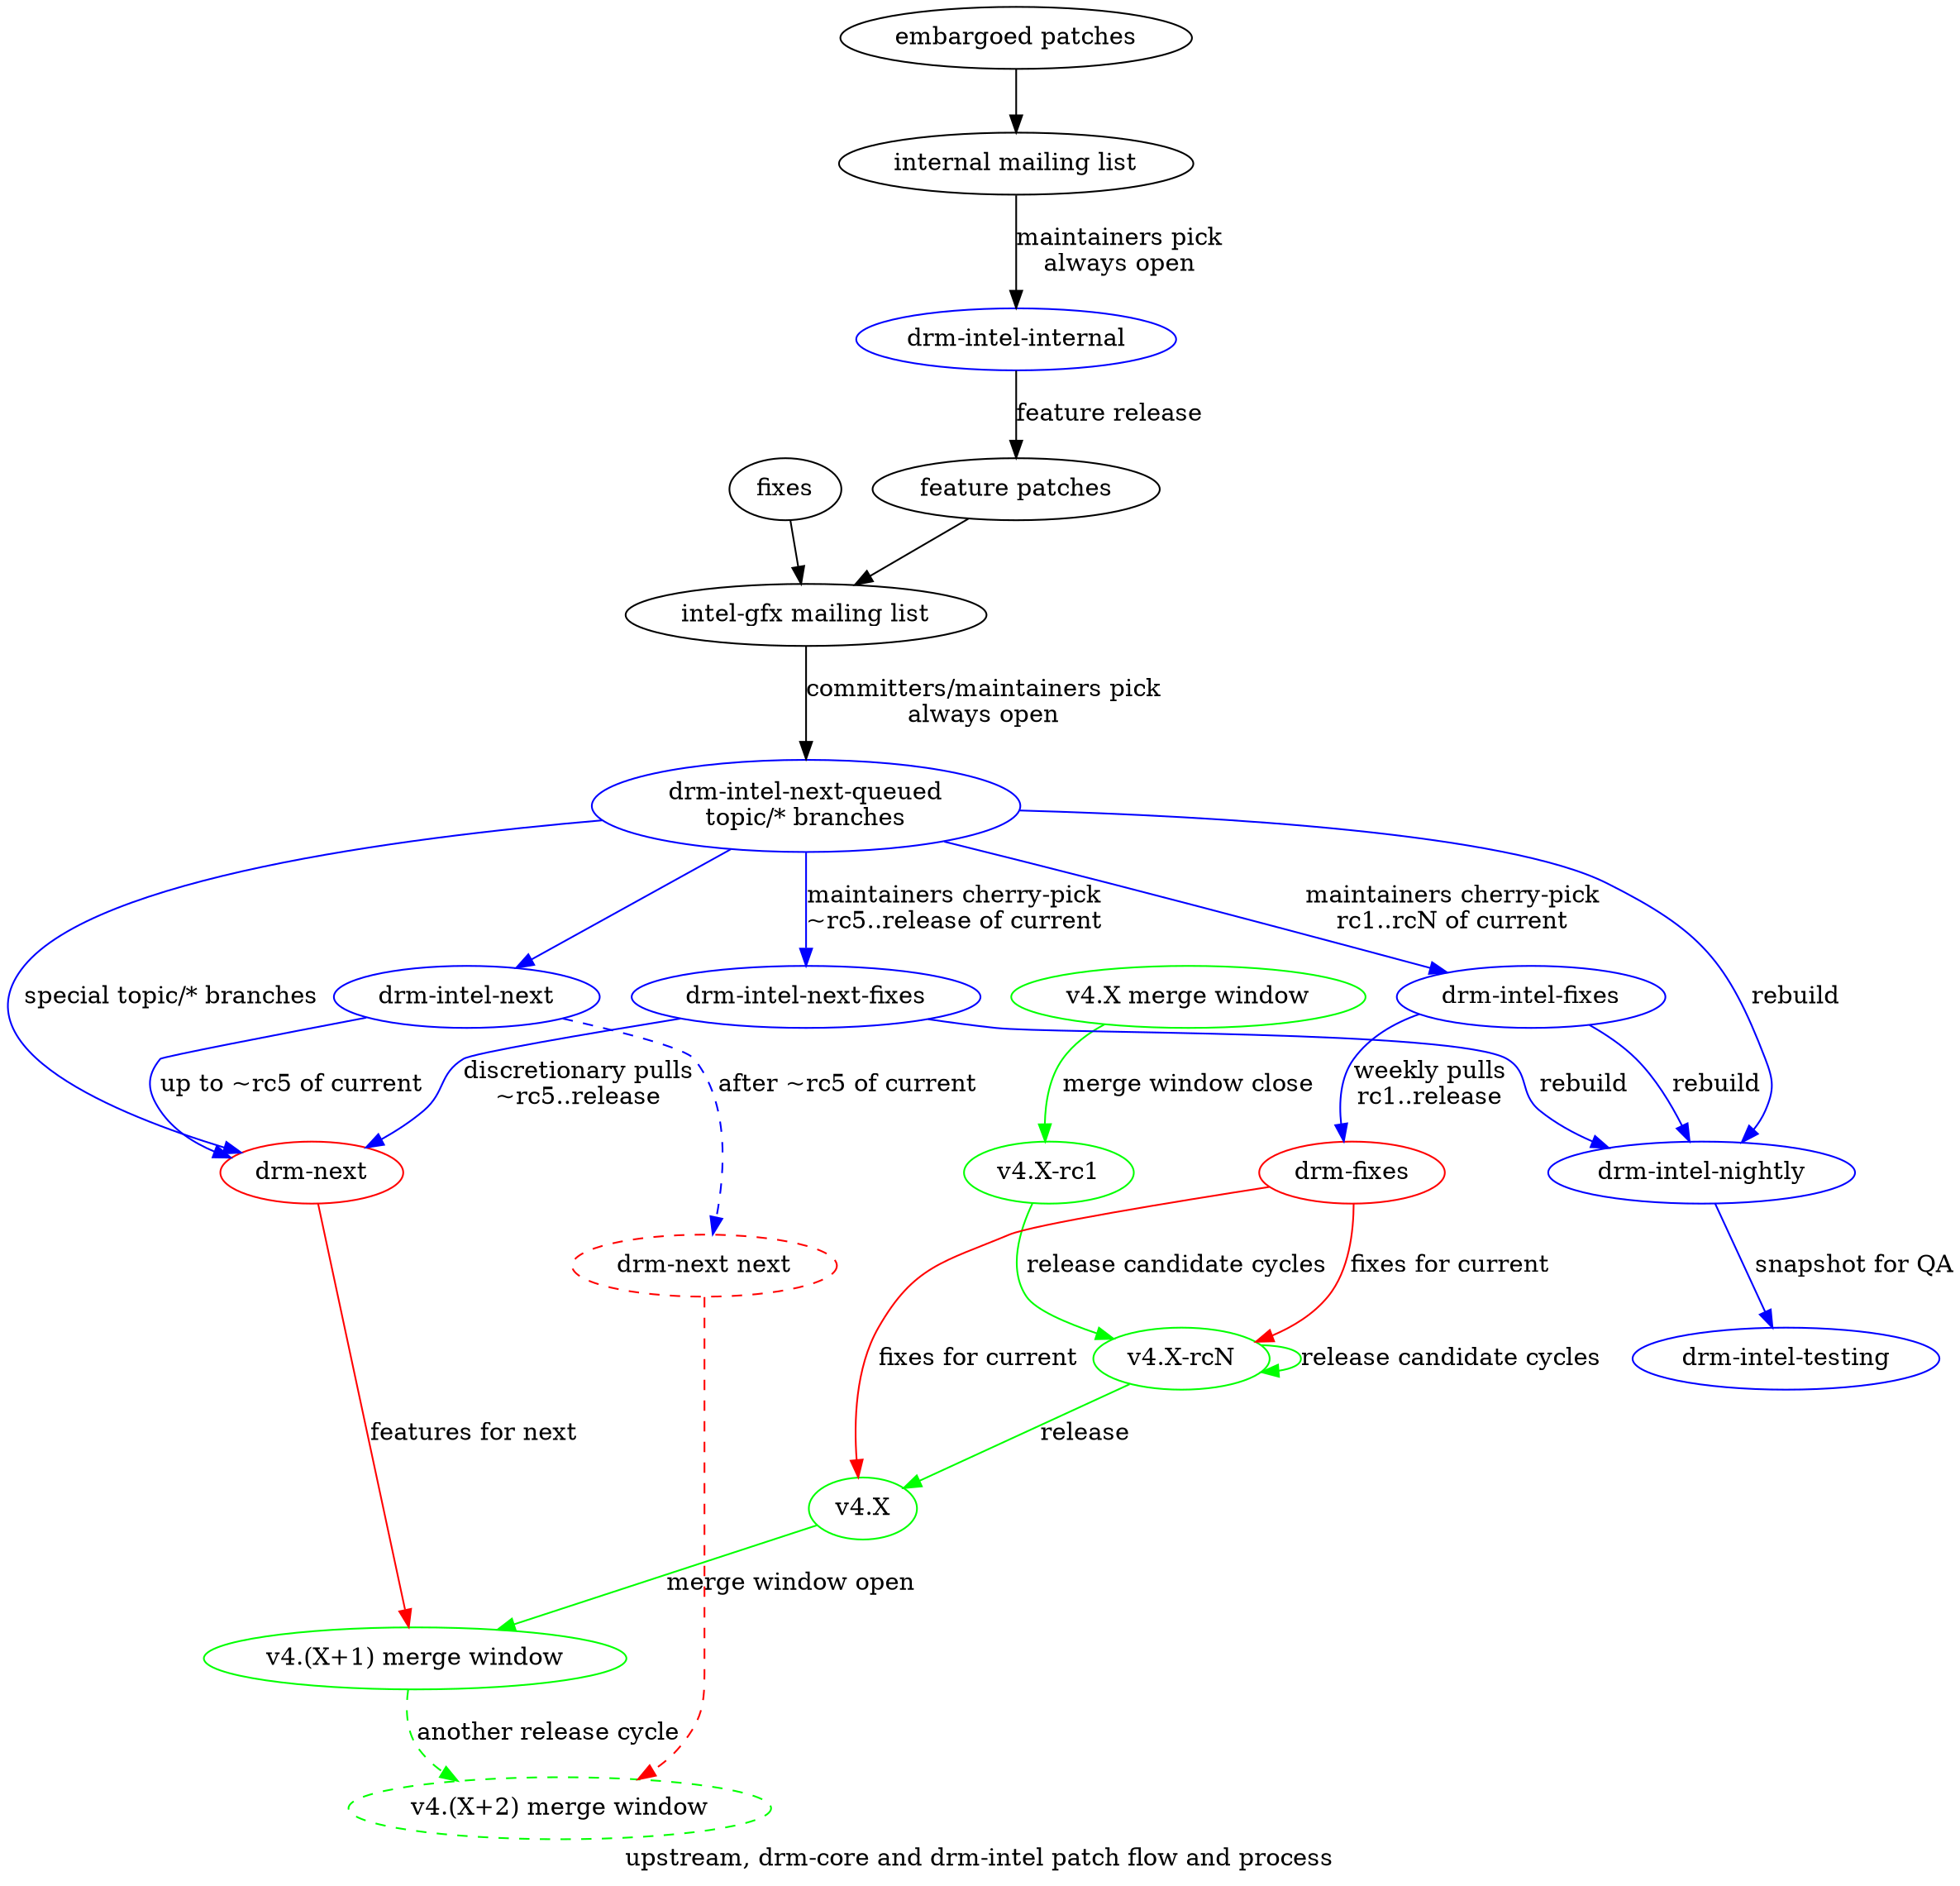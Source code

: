 #
# Copyright © 2014-2015 Intel Corporation
#
# Permission is hereby granted, free of charge, to any person obtaining a
# copy of this software and associated documentation files (the "Software"),
# to deal in the Software without restriction, including without limitation
# the rights to use, copy, modify, merge, publish, distribute, sublicense,
# and/or sell copies of the Software, and to permit persons to whom the
# Software is furnished to do so, subject to the following conditions:
#
# The above copyright notice and this permission notice (including the next
# paragraph) shall be included in all copies or substantial portions of the
# Software.
#
# THE SOFTWARE IS PROVIDED "AS IS", WITHOUT WARRANTY OF ANY KIND, EXPRESS OR
# IMPLIED, INCLUDING BUT NOT LIMITED TO THE WARRANTIES OF MERCHANTABILITY,
# FITNESS FOR A PARTICULAR PURPOSE AND NONINFRINGEMENT.  IN NO EVENT SHALL
# THE AUTHORS OR COPYRIGHT HOLDERS BE LIABLE FOR ANY CLAIM, DAMAGES OR OTHER
# LIABILITY, WHETHER IN AN ACTION OF CONTRACT, TORT OR OTHERWISE, ARISING
# FROM, OUT OF OR IN CONNECTION WITH THE SOFTWARE OR THE USE OR OTHER DEALINGS
# IN THE SOFTWARE.
#
# Authors:
#	Jani Nikula <jani.nikula@intel.com>
#

strict digraph "drm-intel" {
       label="upstream, drm-core and drm-intel patch flow and process"

       # upstream
       mw1 [label="v4.X merge window" color=green]
       rc1 [label="v4.X-rc1" color=green]
       rcN [label="v4.X-rcN" color=green]
       release [label="v4.X" color=green]
       mw2 [label="v4.(X+1) merge window" color=green]
       mw3 [label="v4.(X+2) merge window" color=green style=dashed]

       mw1 -> rc1 [label="merge window close" color=green];
       rc1 -> rcN -> rcN [label="release candidate cycles" color=green];
       rcN -> release [label="release" color=green];
       release -> mw2 [label="merge window open" color=green];
       mw2 -> mw3 [label="another release cycle" color=green style=dashed];

       # drm-core
       "drm-next" [color=red]
       "drm-fixes" [color=red]
       "drm-next next" [color=red style=dashed]

       "drm-fixes" -> rcN [label="fixes for current" color=red]
       "drm-fixes" -> release [label="fixes for current" color=red]
       "drm-next" -> mw2 [label="features for next" color=red]
       "drm-next next" -> mw3 [color=red style=dashed]

       # drm-intel
       "drm-intel-fixes" [color=blue]
       "drm-intel-next" [color=blue]
       "drm-intel-next-fixes" [color=blue]
       "drm-intel-next-queued" [label="drm-intel-next-queued\ntopic/* branches" color=blue]
       "drm-intel-nightly" [color=blue]
       "drm-intel-testing" [color=blue]
       "drm-intel-internal" [color=blue]

       "drm-intel-fixes" -> "drm-fixes" [label="weekly pulls\nrc1..release" color=blue]
       "drm-intel-next" -> "drm-next next" [label="after ~rc5 of current" color=blue style=dashed]
       "drm-intel-next" -> "drm-next" [label="up to ~rc5 of current" color=blue]
       "drm-intel-next-fixes" -> "drm-next" [label="discretionary pulls\n~rc5..release" color=blue]
       "drm-intel-next-queued" -> "drm-intel-next" [color=blue]
       "drm-intel-next-queued" -> "drm-next" [label="special topic/* branches" color=blue]
       "drm-intel-nightly" -> "drm-intel-testing" [label="snapshot for QA" color=blue]

       # nightly rebuild
       "drm-intel-fixes" -> "drm-intel-nightly" [label="rebuild" color=blue]
       "drm-intel-next-fixes" -> "drm-intel-nightly" [label="rebuild" color=blue]
       "drm-intel-next-queued" -> "drm-intel-nightly" [label="rebuild" color=blue]

       # patch flow
       "intel-gfx" [label="intel-gfx mailing list"]
       "internal" [label="internal mailing list"]

       "fixes" -> "intel-gfx"
       "feature patches" -> "intel-gfx"

       "embargoed patches" -> "internal"
       "drm-intel-internal" -> "feature patches" [label="feature release"]

       "internal" -> "drm-intel-internal" [label="maintainers pick\nalways open"]

       "intel-gfx" -> "drm-intel-next-queued" [label="committers/maintainers pick\nalways open"]
       "drm-intel-next-queued" -> "drm-intel-fixes" [label="maintainers cherry-pick\nrc1..rcN of current" color=blue]
       "drm-intel-next-queued" -> "drm-intel-next-fixes" [label="maintainers cherry-pick\n~rc5..release of current" color=blue]
}
